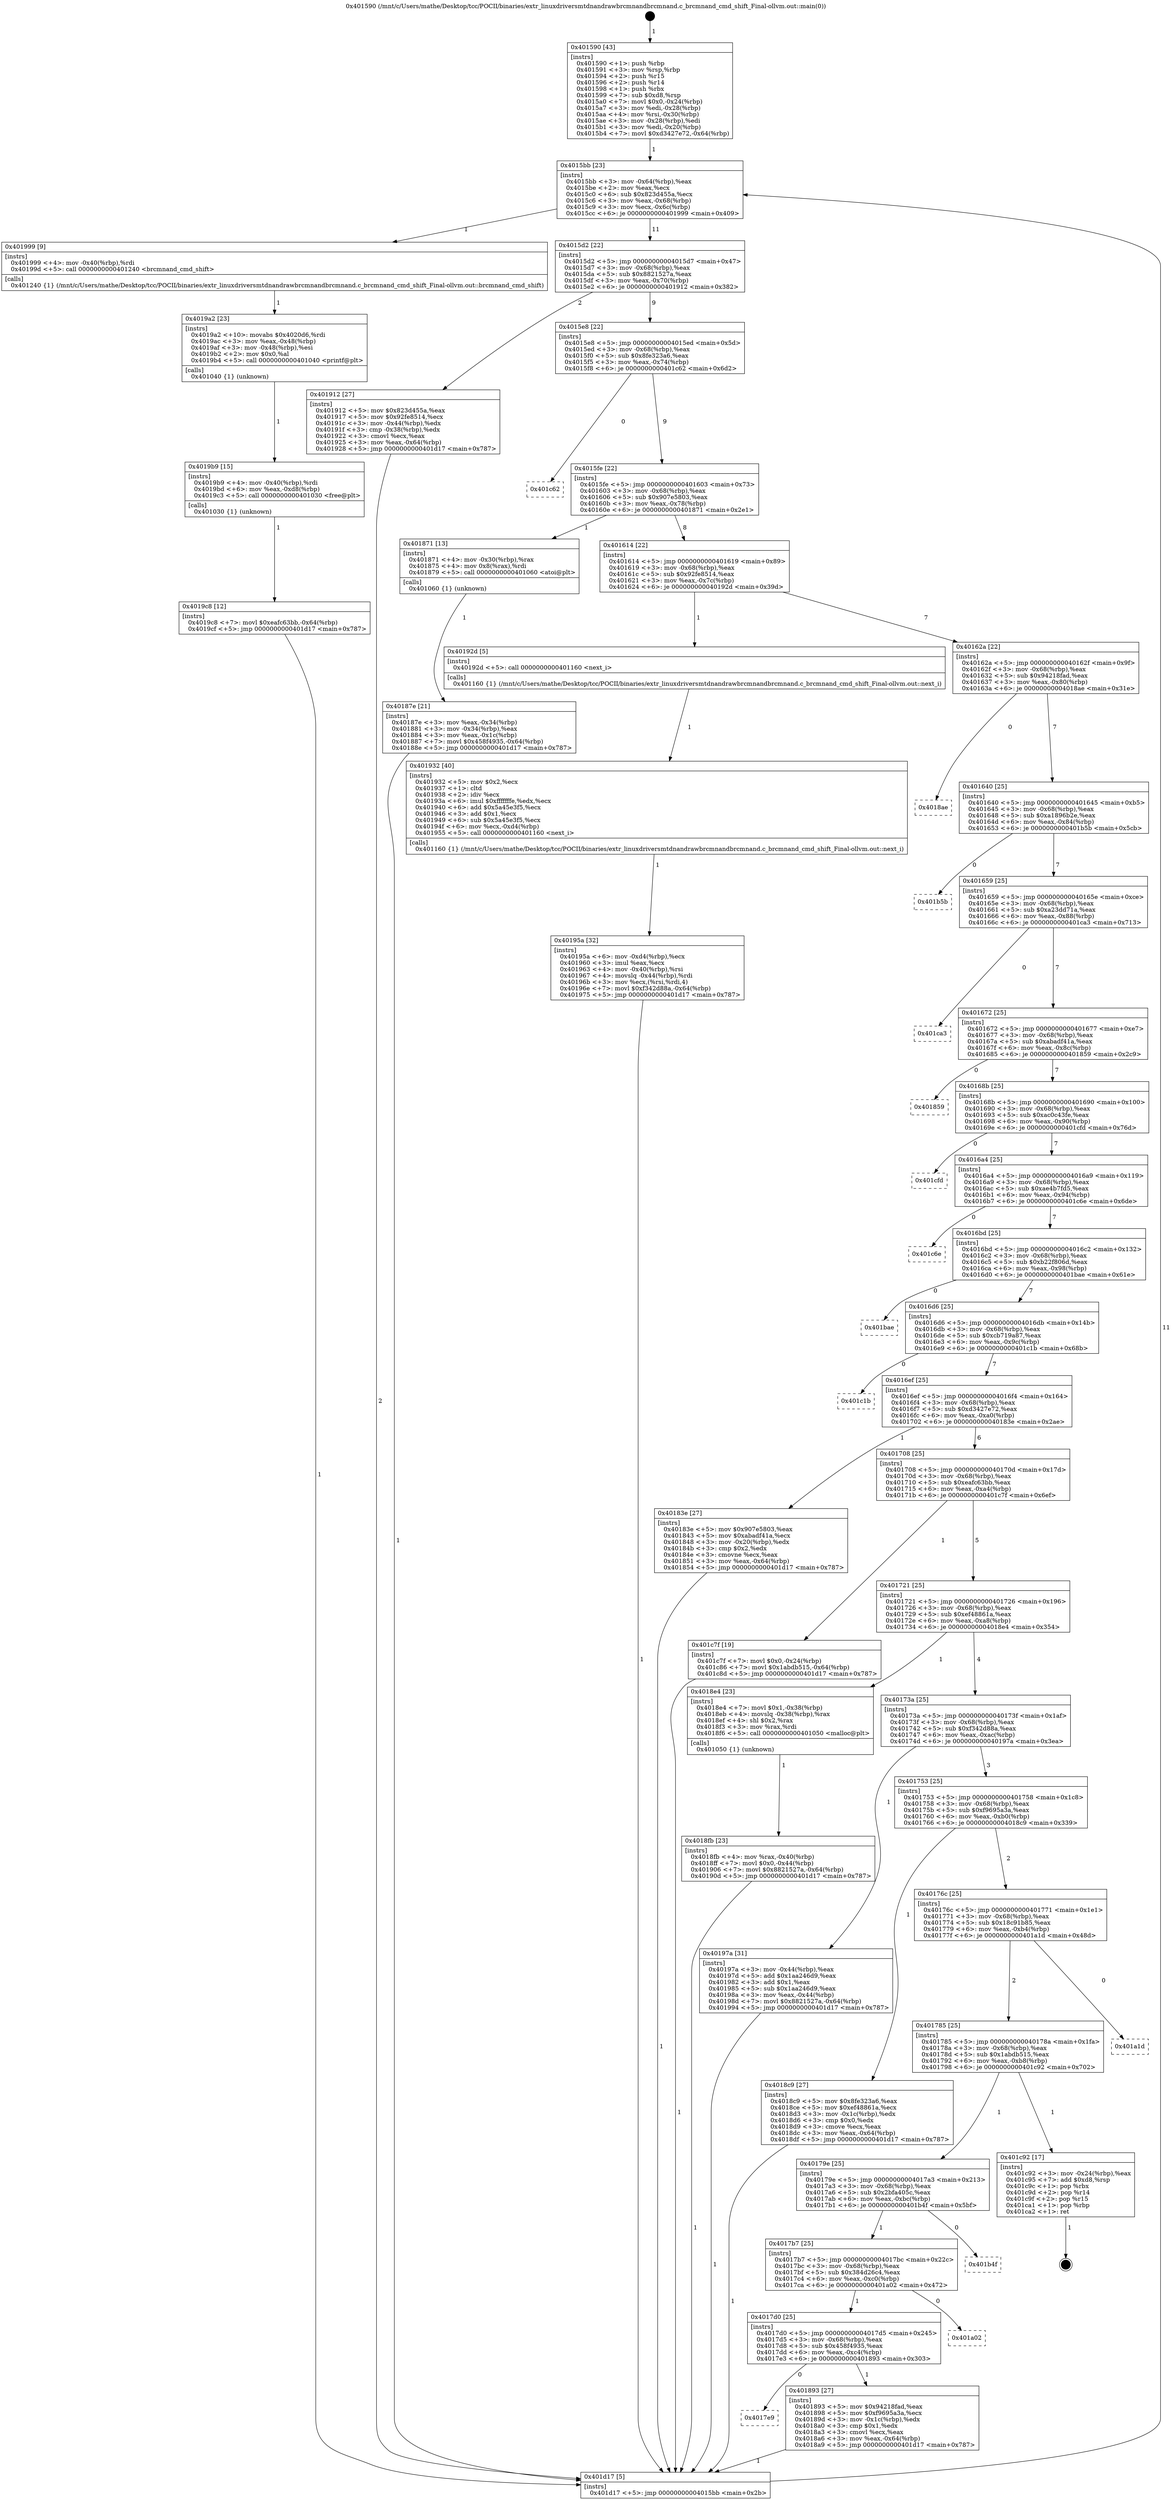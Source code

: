 digraph "0x401590" {
  label = "0x401590 (/mnt/c/Users/mathe/Desktop/tcc/POCII/binaries/extr_linuxdriversmtdnandrawbrcmnandbrcmnand.c_brcmnand_cmd_shift_Final-ollvm.out::main(0))"
  labelloc = "t"
  node[shape=record]

  Entry [label="",width=0.3,height=0.3,shape=circle,fillcolor=black,style=filled]
  "0x4015bb" [label="{
     0x4015bb [23]\l
     | [instrs]\l
     &nbsp;&nbsp;0x4015bb \<+3\>: mov -0x64(%rbp),%eax\l
     &nbsp;&nbsp;0x4015be \<+2\>: mov %eax,%ecx\l
     &nbsp;&nbsp;0x4015c0 \<+6\>: sub $0x823d455a,%ecx\l
     &nbsp;&nbsp;0x4015c6 \<+3\>: mov %eax,-0x68(%rbp)\l
     &nbsp;&nbsp;0x4015c9 \<+3\>: mov %ecx,-0x6c(%rbp)\l
     &nbsp;&nbsp;0x4015cc \<+6\>: je 0000000000401999 \<main+0x409\>\l
  }"]
  "0x401999" [label="{
     0x401999 [9]\l
     | [instrs]\l
     &nbsp;&nbsp;0x401999 \<+4\>: mov -0x40(%rbp),%rdi\l
     &nbsp;&nbsp;0x40199d \<+5\>: call 0000000000401240 \<brcmnand_cmd_shift\>\l
     | [calls]\l
     &nbsp;&nbsp;0x401240 \{1\} (/mnt/c/Users/mathe/Desktop/tcc/POCII/binaries/extr_linuxdriversmtdnandrawbrcmnandbrcmnand.c_brcmnand_cmd_shift_Final-ollvm.out::brcmnand_cmd_shift)\l
  }"]
  "0x4015d2" [label="{
     0x4015d2 [22]\l
     | [instrs]\l
     &nbsp;&nbsp;0x4015d2 \<+5\>: jmp 00000000004015d7 \<main+0x47\>\l
     &nbsp;&nbsp;0x4015d7 \<+3\>: mov -0x68(%rbp),%eax\l
     &nbsp;&nbsp;0x4015da \<+5\>: sub $0x8821527a,%eax\l
     &nbsp;&nbsp;0x4015df \<+3\>: mov %eax,-0x70(%rbp)\l
     &nbsp;&nbsp;0x4015e2 \<+6\>: je 0000000000401912 \<main+0x382\>\l
  }"]
  Exit [label="",width=0.3,height=0.3,shape=circle,fillcolor=black,style=filled,peripheries=2]
  "0x401912" [label="{
     0x401912 [27]\l
     | [instrs]\l
     &nbsp;&nbsp;0x401912 \<+5\>: mov $0x823d455a,%eax\l
     &nbsp;&nbsp;0x401917 \<+5\>: mov $0x92fe8514,%ecx\l
     &nbsp;&nbsp;0x40191c \<+3\>: mov -0x44(%rbp),%edx\l
     &nbsp;&nbsp;0x40191f \<+3\>: cmp -0x38(%rbp),%edx\l
     &nbsp;&nbsp;0x401922 \<+3\>: cmovl %ecx,%eax\l
     &nbsp;&nbsp;0x401925 \<+3\>: mov %eax,-0x64(%rbp)\l
     &nbsp;&nbsp;0x401928 \<+5\>: jmp 0000000000401d17 \<main+0x787\>\l
  }"]
  "0x4015e8" [label="{
     0x4015e8 [22]\l
     | [instrs]\l
     &nbsp;&nbsp;0x4015e8 \<+5\>: jmp 00000000004015ed \<main+0x5d\>\l
     &nbsp;&nbsp;0x4015ed \<+3\>: mov -0x68(%rbp),%eax\l
     &nbsp;&nbsp;0x4015f0 \<+5\>: sub $0x8fe323a6,%eax\l
     &nbsp;&nbsp;0x4015f5 \<+3\>: mov %eax,-0x74(%rbp)\l
     &nbsp;&nbsp;0x4015f8 \<+6\>: je 0000000000401c62 \<main+0x6d2\>\l
  }"]
  "0x4019c8" [label="{
     0x4019c8 [12]\l
     | [instrs]\l
     &nbsp;&nbsp;0x4019c8 \<+7\>: movl $0xeafc63bb,-0x64(%rbp)\l
     &nbsp;&nbsp;0x4019cf \<+5\>: jmp 0000000000401d17 \<main+0x787\>\l
  }"]
  "0x401c62" [label="{
     0x401c62\l
  }", style=dashed]
  "0x4015fe" [label="{
     0x4015fe [22]\l
     | [instrs]\l
     &nbsp;&nbsp;0x4015fe \<+5\>: jmp 0000000000401603 \<main+0x73\>\l
     &nbsp;&nbsp;0x401603 \<+3\>: mov -0x68(%rbp),%eax\l
     &nbsp;&nbsp;0x401606 \<+5\>: sub $0x907e5803,%eax\l
     &nbsp;&nbsp;0x40160b \<+3\>: mov %eax,-0x78(%rbp)\l
     &nbsp;&nbsp;0x40160e \<+6\>: je 0000000000401871 \<main+0x2e1\>\l
  }"]
  "0x4019b9" [label="{
     0x4019b9 [15]\l
     | [instrs]\l
     &nbsp;&nbsp;0x4019b9 \<+4\>: mov -0x40(%rbp),%rdi\l
     &nbsp;&nbsp;0x4019bd \<+6\>: mov %eax,-0xd8(%rbp)\l
     &nbsp;&nbsp;0x4019c3 \<+5\>: call 0000000000401030 \<free@plt\>\l
     | [calls]\l
     &nbsp;&nbsp;0x401030 \{1\} (unknown)\l
  }"]
  "0x401871" [label="{
     0x401871 [13]\l
     | [instrs]\l
     &nbsp;&nbsp;0x401871 \<+4\>: mov -0x30(%rbp),%rax\l
     &nbsp;&nbsp;0x401875 \<+4\>: mov 0x8(%rax),%rdi\l
     &nbsp;&nbsp;0x401879 \<+5\>: call 0000000000401060 \<atoi@plt\>\l
     | [calls]\l
     &nbsp;&nbsp;0x401060 \{1\} (unknown)\l
  }"]
  "0x401614" [label="{
     0x401614 [22]\l
     | [instrs]\l
     &nbsp;&nbsp;0x401614 \<+5\>: jmp 0000000000401619 \<main+0x89\>\l
     &nbsp;&nbsp;0x401619 \<+3\>: mov -0x68(%rbp),%eax\l
     &nbsp;&nbsp;0x40161c \<+5\>: sub $0x92fe8514,%eax\l
     &nbsp;&nbsp;0x401621 \<+3\>: mov %eax,-0x7c(%rbp)\l
     &nbsp;&nbsp;0x401624 \<+6\>: je 000000000040192d \<main+0x39d\>\l
  }"]
  "0x4019a2" [label="{
     0x4019a2 [23]\l
     | [instrs]\l
     &nbsp;&nbsp;0x4019a2 \<+10\>: movabs $0x4020d6,%rdi\l
     &nbsp;&nbsp;0x4019ac \<+3\>: mov %eax,-0x48(%rbp)\l
     &nbsp;&nbsp;0x4019af \<+3\>: mov -0x48(%rbp),%esi\l
     &nbsp;&nbsp;0x4019b2 \<+2\>: mov $0x0,%al\l
     &nbsp;&nbsp;0x4019b4 \<+5\>: call 0000000000401040 \<printf@plt\>\l
     | [calls]\l
     &nbsp;&nbsp;0x401040 \{1\} (unknown)\l
  }"]
  "0x40192d" [label="{
     0x40192d [5]\l
     | [instrs]\l
     &nbsp;&nbsp;0x40192d \<+5\>: call 0000000000401160 \<next_i\>\l
     | [calls]\l
     &nbsp;&nbsp;0x401160 \{1\} (/mnt/c/Users/mathe/Desktop/tcc/POCII/binaries/extr_linuxdriversmtdnandrawbrcmnandbrcmnand.c_brcmnand_cmd_shift_Final-ollvm.out::next_i)\l
  }"]
  "0x40162a" [label="{
     0x40162a [22]\l
     | [instrs]\l
     &nbsp;&nbsp;0x40162a \<+5\>: jmp 000000000040162f \<main+0x9f\>\l
     &nbsp;&nbsp;0x40162f \<+3\>: mov -0x68(%rbp),%eax\l
     &nbsp;&nbsp;0x401632 \<+5\>: sub $0x94218fad,%eax\l
     &nbsp;&nbsp;0x401637 \<+3\>: mov %eax,-0x80(%rbp)\l
     &nbsp;&nbsp;0x40163a \<+6\>: je 00000000004018ae \<main+0x31e\>\l
  }"]
  "0x40195a" [label="{
     0x40195a [32]\l
     | [instrs]\l
     &nbsp;&nbsp;0x40195a \<+6\>: mov -0xd4(%rbp),%ecx\l
     &nbsp;&nbsp;0x401960 \<+3\>: imul %eax,%ecx\l
     &nbsp;&nbsp;0x401963 \<+4\>: mov -0x40(%rbp),%rsi\l
     &nbsp;&nbsp;0x401967 \<+4\>: movslq -0x44(%rbp),%rdi\l
     &nbsp;&nbsp;0x40196b \<+3\>: mov %ecx,(%rsi,%rdi,4)\l
     &nbsp;&nbsp;0x40196e \<+7\>: movl $0xf342d88a,-0x64(%rbp)\l
     &nbsp;&nbsp;0x401975 \<+5\>: jmp 0000000000401d17 \<main+0x787\>\l
  }"]
  "0x4018ae" [label="{
     0x4018ae\l
  }", style=dashed]
  "0x401640" [label="{
     0x401640 [25]\l
     | [instrs]\l
     &nbsp;&nbsp;0x401640 \<+5\>: jmp 0000000000401645 \<main+0xb5\>\l
     &nbsp;&nbsp;0x401645 \<+3\>: mov -0x68(%rbp),%eax\l
     &nbsp;&nbsp;0x401648 \<+5\>: sub $0xa1896b2e,%eax\l
     &nbsp;&nbsp;0x40164d \<+6\>: mov %eax,-0x84(%rbp)\l
     &nbsp;&nbsp;0x401653 \<+6\>: je 0000000000401b5b \<main+0x5cb\>\l
  }"]
  "0x401932" [label="{
     0x401932 [40]\l
     | [instrs]\l
     &nbsp;&nbsp;0x401932 \<+5\>: mov $0x2,%ecx\l
     &nbsp;&nbsp;0x401937 \<+1\>: cltd\l
     &nbsp;&nbsp;0x401938 \<+2\>: idiv %ecx\l
     &nbsp;&nbsp;0x40193a \<+6\>: imul $0xfffffffe,%edx,%ecx\l
     &nbsp;&nbsp;0x401940 \<+6\>: add $0x5a45e3f5,%ecx\l
     &nbsp;&nbsp;0x401946 \<+3\>: add $0x1,%ecx\l
     &nbsp;&nbsp;0x401949 \<+6\>: sub $0x5a45e3f5,%ecx\l
     &nbsp;&nbsp;0x40194f \<+6\>: mov %ecx,-0xd4(%rbp)\l
     &nbsp;&nbsp;0x401955 \<+5\>: call 0000000000401160 \<next_i\>\l
     | [calls]\l
     &nbsp;&nbsp;0x401160 \{1\} (/mnt/c/Users/mathe/Desktop/tcc/POCII/binaries/extr_linuxdriversmtdnandrawbrcmnandbrcmnand.c_brcmnand_cmd_shift_Final-ollvm.out::next_i)\l
  }"]
  "0x401b5b" [label="{
     0x401b5b\l
  }", style=dashed]
  "0x401659" [label="{
     0x401659 [25]\l
     | [instrs]\l
     &nbsp;&nbsp;0x401659 \<+5\>: jmp 000000000040165e \<main+0xce\>\l
     &nbsp;&nbsp;0x40165e \<+3\>: mov -0x68(%rbp),%eax\l
     &nbsp;&nbsp;0x401661 \<+5\>: sub $0xa23dd71a,%eax\l
     &nbsp;&nbsp;0x401666 \<+6\>: mov %eax,-0x88(%rbp)\l
     &nbsp;&nbsp;0x40166c \<+6\>: je 0000000000401ca3 \<main+0x713\>\l
  }"]
  "0x4018fb" [label="{
     0x4018fb [23]\l
     | [instrs]\l
     &nbsp;&nbsp;0x4018fb \<+4\>: mov %rax,-0x40(%rbp)\l
     &nbsp;&nbsp;0x4018ff \<+7\>: movl $0x0,-0x44(%rbp)\l
     &nbsp;&nbsp;0x401906 \<+7\>: movl $0x8821527a,-0x64(%rbp)\l
     &nbsp;&nbsp;0x40190d \<+5\>: jmp 0000000000401d17 \<main+0x787\>\l
  }"]
  "0x401ca3" [label="{
     0x401ca3\l
  }", style=dashed]
  "0x401672" [label="{
     0x401672 [25]\l
     | [instrs]\l
     &nbsp;&nbsp;0x401672 \<+5\>: jmp 0000000000401677 \<main+0xe7\>\l
     &nbsp;&nbsp;0x401677 \<+3\>: mov -0x68(%rbp),%eax\l
     &nbsp;&nbsp;0x40167a \<+5\>: sub $0xabadf41a,%eax\l
     &nbsp;&nbsp;0x40167f \<+6\>: mov %eax,-0x8c(%rbp)\l
     &nbsp;&nbsp;0x401685 \<+6\>: je 0000000000401859 \<main+0x2c9\>\l
  }"]
  "0x4017e9" [label="{
     0x4017e9\l
  }", style=dashed]
  "0x401859" [label="{
     0x401859\l
  }", style=dashed]
  "0x40168b" [label="{
     0x40168b [25]\l
     | [instrs]\l
     &nbsp;&nbsp;0x40168b \<+5\>: jmp 0000000000401690 \<main+0x100\>\l
     &nbsp;&nbsp;0x401690 \<+3\>: mov -0x68(%rbp),%eax\l
     &nbsp;&nbsp;0x401693 \<+5\>: sub $0xac0c43fe,%eax\l
     &nbsp;&nbsp;0x401698 \<+6\>: mov %eax,-0x90(%rbp)\l
     &nbsp;&nbsp;0x40169e \<+6\>: je 0000000000401cfd \<main+0x76d\>\l
  }"]
  "0x401893" [label="{
     0x401893 [27]\l
     | [instrs]\l
     &nbsp;&nbsp;0x401893 \<+5\>: mov $0x94218fad,%eax\l
     &nbsp;&nbsp;0x401898 \<+5\>: mov $0xf9695a3a,%ecx\l
     &nbsp;&nbsp;0x40189d \<+3\>: mov -0x1c(%rbp),%edx\l
     &nbsp;&nbsp;0x4018a0 \<+3\>: cmp $0x1,%edx\l
     &nbsp;&nbsp;0x4018a3 \<+3\>: cmovl %ecx,%eax\l
     &nbsp;&nbsp;0x4018a6 \<+3\>: mov %eax,-0x64(%rbp)\l
     &nbsp;&nbsp;0x4018a9 \<+5\>: jmp 0000000000401d17 \<main+0x787\>\l
  }"]
  "0x401cfd" [label="{
     0x401cfd\l
  }", style=dashed]
  "0x4016a4" [label="{
     0x4016a4 [25]\l
     | [instrs]\l
     &nbsp;&nbsp;0x4016a4 \<+5\>: jmp 00000000004016a9 \<main+0x119\>\l
     &nbsp;&nbsp;0x4016a9 \<+3\>: mov -0x68(%rbp),%eax\l
     &nbsp;&nbsp;0x4016ac \<+5\>: sub $0xae4b7fd5,%eax\l
     &nbsp;&nbsp;0x4016b1 \<+6\>: mov %eax,-0x94(%rbp)\l
     &nbsp;&nbsp;0x4016b7 \<+6\>: je 0000000000401c6e \<main+0x6de\>\l
  }"]
  "0x4017d0" [label="{
     0x4017d0 [25]\l
     | [instrs]\l
     &nbsp;&nbsp;0x4017d0 \<+5\>: jmp 00000000004017d5 \<main+0x245\>\l
     &nbsp;&nbsp;0x4017d5 \<+3\>: mov -0x68(%rbp),%eax\l
     &nbsp;&nbsp;0x4017d8 \<+5\>: sub $0x458f4935,%eax\l
     &nbsp;&nbsp;0x4017dd \<+6\>: mov %eax,-0xc4(%rbp)\l
     &nbsp;&nbsp;0x4017e3 \<+6\>: je 0000000000401893 \<main+0x303\>\l
  }"]
  "0x401c6e" [label="{
     0x401c6e\l
  }", style=dashed]
  "0x4016bd" [label="{
     0x4016bd [25]\l
     | [instrs]\l
     &nbsp;&nbsp;0x4016bd \<+5\>: jmp 00000000004016c2 \<main+0x132\>\l
     &nbsp;&nbsp;0x4016c2 \<+3\>: mov -0x68(%rbp),%eax\l
     &nbsp;&nbsp;0x4016c5 \<+5\>: sub $0xb22f806d,%eax\l
     &nbsp;&nbsp;0x4016ca \<+6\>: mov %eax,-0x98(%rbp)\l
     &nbsp;&nbsp;0x4016d0 \<+6\>: je 0000000000401bae \<main+0x61e\>\l
  }"]
  "0x401a02" [label="{
     0x401a02\l
  }", style=dashed]
  "0x401bae" [label="{
     0x401bae\l
  }", style=dashed]
  "0x4016d6" [label="{
     0x4016d6 [25]\l
     | [instrs]\l
     &nbsp;&nbsp;0x4016d6 \<+5\>: jmp 00000000004016db \<main+0x14b\>\l
     &nbsp;&nbsp;0x4016db \<+3\>: mov -0x68(%rbp),%eax\l
     &nbsp;&nbsp;0x4016de \<+5\>: sub $0xcb719a87,%eax\l
     &nbsp;&nbsp;0x4016e3 \<+6\>: mov %eax,-0x9c(%rbp)\l
     &nbsp;&nbsp;0x4016e9 \<+6\>: je 0000000000401c1b \<main+0x68b\>\l
  }"]
  "0x4017b7" [label="{
     0x4017b7 [25]\l
     | [instrs]\l
     &nbsp;&nbsp;0x4017b7 \<+5\>: jmp 00000000004017bc \<main+0x22c\>\l
     &nbsp;&nbsp;0x4017bc \<+3\>: mov -0x68(%rbp),%eax\l
     &nbsp;&nbsp;0x4017bf \<+5\>: sub $0x384d26c4,%eax\l
     &nbsp;&nbsp;0x4017c4 \<+6\>: mov %eax,-0xc0(%rbp)\l
     &nbsp;&nbsp;0x4017ca \<+6\>: je 0000000000401a02 \<main+0x472\>\l
  }"]
  "0x401c1b" [label="{
     0x401c1b\l
  }", style=dashed]
  "0x4016ef" [label="{
     0x4016ef [25]\l
     | [instrs]\l
     &nbsp;&nbsp;0x4016ef \<+5\>: jmp 00000000004016f4 \<main+0x164\>\l
     &nbsp;&nbsp;0x4016f4 \<+3\>: mov -0x68(%rbp),%eax\l
     &nbsp;&nbsp;0x4016f7 \<+5\>: sub $0xd3427e72,%eax\l
     &nbsp;&nbsp;0x4016fc \<+6\>: mov %eax,-0xa0(%rbp)\l
     &nbsp;&nbsp;0x401702 \<+6\>: je 000000000040183e \<main+0x2ae\>\l
  }"]
  "0x401b4f" [label="{
     0x401b4f\l
  }", style=dashed]
  "0x40183e" [label="{
     0x40183e [27]\l
     | [instrs]\l
     &nbsp;&nbsp;0x40183e \<+5\>: mov $0x907e5803,%eax\l
     &nbsp;&nbsp;0x401843 \<+5\>: mov $0xabadf41a,%ecx\l
     &nbsp;&nbsp;0x401848 \<+3\>: mov -0x20(%rbp),%edx\l
     &nbsp;&nbsp;0x40184b \<+3\>: cmp $0x2,%edx\l
     &nbsp;&nbsp;0x40184e \<+3\>: cmovne %ecx,%eax\l
     &nbsp;&nbsp;0x401851 \<+3\>: mov %eax,-0x64(%rbp)\l
     &nbsp;&nbsp;0x401854 \<+5\>: jmp 0000000000401d17 \<main+0x787\>\l
  }"]
  "0x401708" [label="{
     0x401708 [25]\l
     | [instrs]\l
     &nbsp;&nbsp;0x401708 \<+5\>: jmp 000000000040170d \<main+0x17d\>\l
     &nbsp;&nbsp;0x40170d \<+3\>: mov -0x68(%rbp),%eax\l
     &nbsp;&nbsp;0x401710 \<+5\>: sub $0xeafc63bb,%eax\l
     &nbsp;&nbsp;0x401715 \<+6\>: mov %eax,-0xa4(%rbp)\l
     &nbsp;&nbsp;0x40171b \<+6\>: je 0000000000401c7f \<main+0x6ef\>\l
  }"]
  "0x401d17" [label="{
     0x401d17 [5]\l
     | [instrs]\l
     &nbsp;&nbsp;0x401d17 \<+5\>: jmp 00000000004015bb \<main+0x2b\>\l
  }"]
  "0x401590" [label="{
     0x401590 [43]\l
     | [instrs]\l
     &nbsp;&nbsp;0x401590 \<+1\>: push %rbp\l
     &nbsp;&nbsp;0x401591 \<+3\>: mov %rsp,%rbp\l
     &nbsp;&nbsp;0x401594 \<+2\>: push %r15\l
     &nbsp;&nbsp;0x401596 \<+2\>: push %r14\l
     &nbsp;&nbsp;0x401598 \<+1\>: push %rbx\l
     &nbsp;&nbsp;0x401599 \<+7\>: sub $0xd8,%rsp\l
     &nbsp;&nbsp;0x4015a0 \<+7\>: movl $0x0,-0x24(%rbp)\l
     &nbsp;&nbsp;0x4015a7 \<+3\>: mov %edi,-0x28(%rbp)\l
     &nbsp;&nbsp;0x4015aa \<+4\>: mov %rsi,-0x30(%rbp)\l
     &nbsp;&nbsp;0x4015ae \<+3\>: mov -0x28(%rbp),%edi\l
     &nbsp;&nbsp;0x4015b1 \<+3\>: mov %edi,-0x20(%rbp)\l
     &nbsp;&nbsp;0x4015b4 \<+7\>: movl $0xd3427e72,-0x64(%rbp)\l
  }"]
  "0x40187e" [label="{
     0x40187e [21]\l
     | [instrs]\l
     &nbsp;&nbsp;0x40187e \<+3\>: mov %eax,-0x34(%rbp)\l
     &nbsp;&nbsp;0x401881 \<+3\>: mov -0x34(%rbp),%eax\l
     &nbsp;&nbsp;0x401884 \<+3\>: mov %eax,-0x1c(%rbp)\l
     &nbsp;&nbsp;0x401887 \<+7\>: movl $0x458f4935,-0x64(%rbp)\l
     &nbsp;&nbsp;0x40188e \<+5\>: jmp 0000000000401d17 \<main+0x787\>\l
  }"]
  "0x40179e" [label="{
     0x40179e [25]\l
     | [instrs]\l
     &nbsp;&nbsp;0x40179e \<+5\>: jmp 00000000004017a3 \<main+0x213\>\l
     &nbsp;&nbsp;0x4017a3 \<+3\>: mov -0x68(%rbp),%eax\l
     &nbsp;&nbsp;0x4017a6 \<+5\>: sub $0x2bfa405c,%eax\l
     &nbsp;&nbsp;0x4017ab \<+6\>: mov %eax,-0xbc(%rbp)\l
     &nbsp;&nbsp;0x4017b1 \<+6\>: je 0000000000401b4f \<main+0x5bf\>\l
  }"]
  "0x401c7f" [label="{
     0x401c7f [19]\l
     | [instrs]\l
     &nbsp;&nbsp;0x401c7f \<+7\>: movl $0x0,-0x24(%rbp)\l
     &nbsp;&nbsp;0x401c86 \<+7\>: movl $0x1abdb515,-0x64(%rbp)\l
     &nbsp;&nbsp;0x401c8d \<+5\>: jmp 0000000000401d17 \<main+0x787\>\l
  }"]
  "0x401721" [label="{
     0x401721 [25]\l
     | [instrs]\l
     &nbsp;&nbsp;0x401721 \<+5\>: jmp 0000000000401726 \<main+0x196\>\l
     &nbsp;&nbsp;0x401726 \<+3\>: mov -0x68(%rbp),%eax\l
     &nbsp;&nbsp;0x401729 \<+5\>: sub $0xef48861a,%eax\l
     &nbsp;&nbsp;0x40172e \<+6\>: mov %eax,-0xa8(%rbp)\l
     &nbsp;&nbsp;0x401734 \<+6\>: je 00000000004018e4 \<main+0x354\>\l
  }"]
  "0x401c92" [label="{
     0x401c92 [17]\l
     | [instrs]\l
     &nbsp;&nbsp;0x401c92 \<+3\>: mov -0x24(%rbp),%eax\l
     &nbsp;&nbsp;0x401c95 \<+7\>: add $0xd8,%rsp\l
     &nbsp;&nbsp;0x401c9c \<+1\>: pop %rbx\l
     &nbsp;&nbsp;0x401c9d \<+2\>: pop %r14\l
     &nbsp;&nbsp;0x401c9f \<+2\>: pop %r15\l
     &nbsp;&nbsp;0x401ca1 \<+1\>: pop %rbp\l
     &nbsp;&nbsp;0x401ca2 \<+1\>: ret\l
  }"]
  "0x4018e4" [label="{
     0x4018e4 [23]\l
     | [instrs]\l
     &nbsp;&nbsp;0x4018e4 \<+7\>: movl $0x1,-0x38(%rbp)\l
     &nbsp;&nbsp;0x4018eb \<+4\>: movslq -0x38(%rbp),%rax\l
     &nbsp;&nbsp;0x4018ef \<+4\>: shl $0x2,%rax\l
     &nbsp;&nbsp;0x4018f3 \<+3\>: mov %rax,%rdi\l
     &nbsp;&nbsp;0x4018f6 \<+5\>: call 0000000000401050 \<malloc@plt\>\l
     | [calls]\l
     &nbsp;&nbsp;0x401050 \{1\} (unknown)\l
  }"]
  "0x40173a" [label="{
     0x40173a [25]\l
     | [instrs]\l
     &nbsp;&nbsp;0x40173a \<+5\>: jmp 000000000040173f \<main+0x1af\>\l
     &nbsp;&nbsp;0x40173f \<+3\>: mov -0x68(%rbp),%eax\l
     &nbsp;&nbsp;0x401742 \<+5\>: sub $0xf342d88a,%eax\l
     &nbsp;&nbsp;0x401747 \<+6\>: mov %eax,-0xac(%rbp)\l
     &nbsp;&nbsp;0x40174d \<+6\>: je 000000000040197a \<main+0x3ea\>\l
  }"]
  "0x401785" [label="{
     0x401785 [25]\l
     | [instrs]\l
     &nbsp;&nbsp;0x401785 \<+5\>: jmp 000000000040178a \<main+0x1fa\>\l
     &nbsp;&nbsp;0x40178a \<+3\>: mov -0x68(%rbp),%eax\l
     &nbsp;&nbsp;0x40178d \<+5\>: sub $0x1abdb515,%eax\l
     &nbsp;&nbsp;0x401792 \<+6\>: mov %eax,-0xb8(%rbp)\l
     &nbsp;&nbsp;0x401798 \<+6\>: je 0000000000401c92 \<main+0x702\>\l
  }"]
  "0x40197a" [label="{
     0x40197a [31]\l
     | [instrs]\l
     &nbsp;&nbsp;0x40197a \<+3\>: mov -0x44(%rbp),%eax\l
     &nbsp;&nbsp;0x40197d \<+5\>: add $0x1aa246d9,%eax\l
     &nbsp;&nbsp;0x401982 \<+3\>: add $0x1,%eax\l
     &nbsp;&nbsp;0x401985 \<+5\>: sub $0x1aa246d9,%eax\l
     &nbsp;&nbsp;0x40198a \<+3\>: mov %eax,-0x44(%rbp)\l
     &nbsp;&nbsp;0x40198d \<+7\>: movl $0x8821527a,-0x64(%rbp)\l
     &nbsp;&nbsp;0x401994 \<+5\>: jmp 0000000000401d17 \<main+0x787\>\l
  }"]
  "0x401753" [label="{
     0x401753 [25]\l
     | [instrs]\l
     &nbsp;&nbsp;0x401753 \<+5\>: jmp 0000000000401758 \<main+0x1c8\>\l
     &nbsp;&nbsp;0x401758 \<+3\>: mov -0x68(%rbp),%eax\l
     &nbsp;&nbsp;0x40175b \<+5\>: sub $0xf9695a3a,%eax\l
     &nbsp;&nbsp;0x401760 \<+6\>: mov %eax,-0xb0(%rbp)\l
     &nbsp;&nbsp;0x401766 \<+6\>: je 00000000004018c9 \<main+0x339\>\l
  }"]
  "0x401a1d" [label="{
     0x401a1d\l
  }", style=dashed]
  "0x4018c9" [label="{
     0x4018c9 [27]\l
     | [instrs]\l
     &nbsp;&nbsp;0x4018c9 \<+5\>: mov $0x8fe323a6,%eax\l
     &nbsp;&nbsp;0x4018ce \<+5\>: mov $0xef48861a,%ecx\l
     &nbsp;&nbsp;0x4018d3 \<+3\>: mov -0x1c(%rbp),%edx\l
     &nbsp;&nbsp;0x4018d6 \<+3\>: cmp $0x0,%edx\l
     &nbsp;&nbsp;0x4018d9 \<+3\>: cmove %ecx,%eax\l
     &nbsp;&nbsp;0x4018dc \<+3\>: mov %eax,-0x64(%rbp)\l
     &nbsp;&nbsp;0x4018df \<+5\>: jmp 0000000000401d17 \<main+0x787\>\l
  }"]
  "0x40176c" [label="{
     0x40176c [25]\l
     | [instrs]\l
     &nbsp;&nbsp;0x40176c \<+5\>: jmp 0000000000401771 \<main+0x1e1\>\l
     &nbsp;&nbsp;0x401771 \<+3\>: mov -0x68(%rbp),%eax\l
     &nbsp;&nbsp;0x401774 \<+5\>: sub $0x18c91b85,%eax\l
     &nbsp;&nbsp;0x401779 \<+6\>: mov %eax,-0xb4(%rbp)\l
     &nbsp;&nbsp;0x40177f \<+6\>: je 0000000000401a1d \<main+0x48d\>\l
  }"]
  Entry -> "0x401590" [label=" 1"]
  "0x4015bb" -> "0x401999" [label=" 1"]
  "0x4015bb" -> "0x4015d2" [label=" 11"]
  "0x401c92" -> Exit [label=" 1"]
  "0x4015d2" -> "0x401912" [label=" 2"]
  "0x4015d2" -> "0x4015e8" [label=" 9"]
  "0x401c7f" -> "0x401d17" [label=" 1"]
  "0x4015e8" -> "0x401c62" [label=" 0"]
  "0x4015e8" -> "0x4015fe" [label=" 9"]
  "0x4019c8" -> "0x401d17" [label=" 1"]
  "0x4015fe" -> "0x401871" [label=" 1"]
  "0x4015fe" -> "0x401614" [label=" 8"]
  "0x4019b9" -> "0x4019c8" [label=" 1"]
  "0x401614" -> "0x40192d" [label=" 1"]
  "0x401614" -> "0x40162a" [label=" 7"]
  "0x4019a2" -> "0x4019b9" [label=" 1"]
  "0x40162a" -> "0x4018ae" [label=" 0"]
  "0x40162a" -> "0x401640" [label=" 7"]
  "0x401999" -> "0x4019a2" [label=" 1"]
  "0x401640" -> "0x401b5b" [label=" 0"]
  "0x401640" -> "0x401659" [label=" 7"]
  "0x40197a" -> "0x401d17" [label=" 1"]
  "0x401659" -> "0x401ca3" [label=" 0"]
  "0x401659" -> "0x401672" [label=" 7"]
  "0x40195a" -> "0x401d17" [label=" 1"]
  "0x401672" -> "0x401859" [label=" 0"]
  "0x401672" -> "0x40168b" [label=" 7"]
  "0x401932" -> "0x40195a" [label=" 1"]
  "0x40168b" -> "0x401cfd" [label=" 0"]
  "0x40168b" -> "0x4016a4" [label=" 7"]
  "0x40192d" -> "0x401932" [label=" 1"]
  "0x4016a4" -> "0x401c6e" [label=" 0"]
  "0x4016a4" -> "0x4016bd" [label=" 7"]
  "0x4018fb" -> "0x401d17" [label=" 1"]
  "0x4016bd" -> "0x401bae" [label=" 0"]
  "0x4016bd" -> "0x4016d6" [label=" 7"]
  "0x4018e4" -> "0x4018fb" [label=" 1"]
  "0x4016d6" -> "0x401c1b" [label=" 0"]
  "0x4016d6" -> "0x4016ef" [label=" 7"]
  "0x401893" -> "0x401d17" [label=" 1"]
  "0x4016ef" -> "0x40183e" [label=" 1"]
  "0x4016ef" -> "0x401708" [label=" 6"]
  "0x40183e" -> "0x401d17" [label=" 1"]
  "0x401590" -> "0x4015bb" [label=" 1"]
  "0x401d17" -> "0x4015bb" [label=" 11"]
  "0x401871" -> "0x40187e" [label=" 1"]
  "0x40187e" -> "0x401d17" [label=" 1"]
  "0x4017d0" -> "0x4017e9" [label=" 0"]
  "0x401708" -> "0x401c7f" [label=" 1"]
  "0x401708" -> "0x401721" [label=" 5"]
  "0x401912" -> "0x401d17" [label=" 2"]
  "0x401721" -> "0x4018e4" [label=" 1"]
  "0x401721" -> "0x40173a" [label=" 4"]
  "0x4017b7" -> "0x4017d0" [label=" 1"]
  "0x40173a" -> "0x40197a" [label=" 1"]
  "0x40173a" -> "0x401753" [label=" 3"]
  "0x4018c9" -> "0x401d17" [label=" 1"]
  "0x401753" -> "0x4018c9" [label=" 1"]
  "0x401753" -> "0x40176c" [label=" 2"]
  "0x40179e" -> "0x4017b7" [label=" 1"]
  "0x40176c" -> "0x401a1d" [label=" 0"]
  "0x40176c" -> "0x401785" [label=" 2"]
  "0x4017b7" -> "0x401a02" [label=" 0"]
  "0x401785" -> "0x401c92" [label=" 1"]
  "0x401785" -> "0x40179e" [label=" 1"]
  "0x4017d0" -> "0x401893" [label=" 1"]
  "0x40179e" -> "0x401b4f" [label=" 0"]
}
